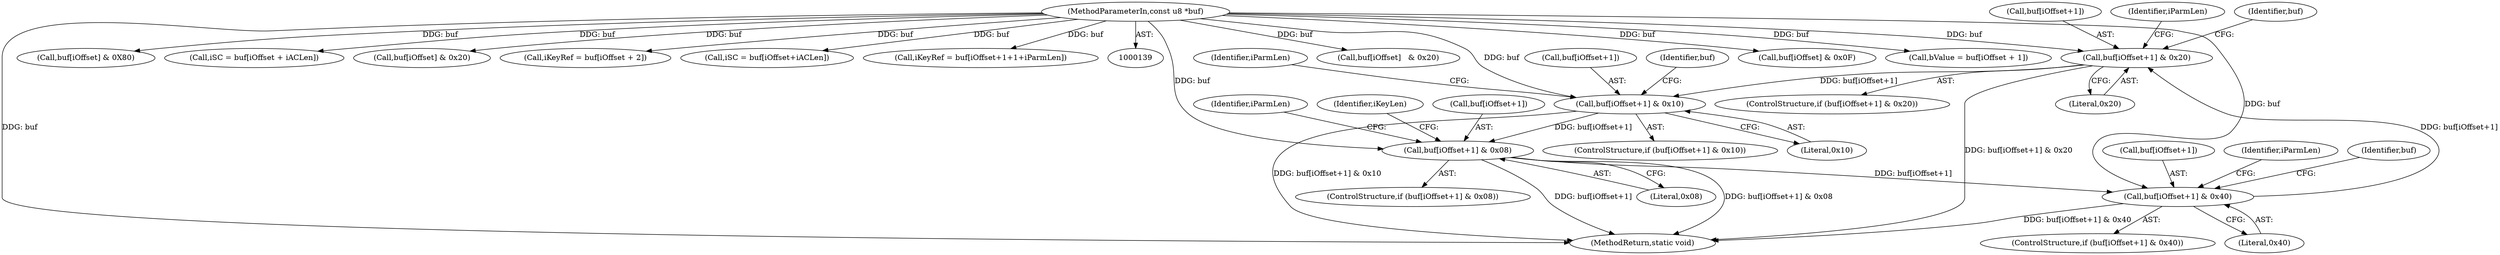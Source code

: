 digraph "0_OpenSC_8fe377e93b4b56060e5bbfb6f3142ceaeca744fa_17@array" {
"1000228" [label="(Call,buf[iOffset+1] & 0x20)"];
"1000218" [label="(Call,buf[iOffset+1] & 0x40)"];
"1000248" [label="(Call,buf[iOffset+1] & 0x08)"];
"1000238" [label="(Call,buf[iOffset+1] & 0x10)"];
"1000228" [label="(Call,buf[iOffset+1] & 0x20)"];
"1000141" [label="(MethodParameterIn,const u8 *buf)"];
"1000210" [label="(Call,buf[iOffset]   & 0x20)"];
"1000227" [label="(ControlStructure,if (buf[iOffset+1] & 0x20))"];
"1000175" [label="(Call,buf[iOffset] & 0x0F)"];
"1000246" [label="(Identifier,iParmLen)"];
"1000256" [label="(Identifier,iParmLen)"];
"1000234" [label="(Literal,0x20)"];
"1000238" [label="(Call,buf[iOffset+1] & 0x10)"];
"1000219" [label="(Call,buf[iOffset+1])"];
"1000472" [label="(Call,bValue = buf[iOffset + 1])"];
"1000226" [label="(Identifier,iParmLen)"];
"1000240" [label="(Identifier,buf)"];
"1000141" [label="(MethodParameterIn,const u8 *buf)"];
"1000195" [label="(Call,buf[iOffset] & 0X80)"];
"1000519" [label="(MethodReturn,static void)"];
"1000254" [label="(Literal,0x08)"];
"1000413" [label="(Call,iSC = buf[iOffset + iACLen])"];
"1000237" [label="(ControlStructure,if (buf[iOffset+1] & 0x10))"];
"1000239" [label="(Call,buf[iOffset+1])"];
"1000230" [label="(Identifier,buf)"];
"1000250" [label="(Identifier,buf)"];
"1000247" [label="(ControlStructure,if (buf[iOffset+1] & 0x08))"];
"1000399" [label="(Call,buf[iOffset] & 0x20)"];
"1000229" [label="(Call,buf[iOffset+1])"];
"1000462" [label="(Call,iKeyRef = buf[iOffset + 2])"];
"1000244" [label="(Literal,0x10)"];
"1000224" [label="(Literal,0x40)"];
"1000268" [label="(Call,iSC = buf[iOffset+iACLen])"];
"1000217" [label="(ControlStructure,if (buf[iOffset+1] & 0x40))"];
"1000258" [label="(Identifier,iKeyLen)"];
"1000323" [label="(Call,iKeyRef = buf[iOffset+1+1+iParmLen])"];
"1000248" [label="(Call,buf[iOffset+1] & 0x08)"];
"1000236" [label="(Identifier,iParmLen)"];
"1000249" [label="(Call,buf[iOffset+1])"];
"1000228" [label="(Call,buf[iOffset+1] & 0x20)"];
"1000218" [label="(Call,buf[iOffset+1] & 0x40)"];
"1000228" -> "1000227"  [label="AST: "];
"1000228" -> "1000234"  [label="CFG: "];
"1000229" -> "1000228"  [label="AST: "];
"1000234" -> "1000228"  [label="AST: "];
"1000236" -> "1000228"  [label="CFG: "];
"1000240" -> "1000228"  [label="CFG: "];
"1000228" -> "1000519"  [label="DDG: buf[iOffset+1] & 0x20"];
"1000218" -> "1000228"  [label="DDG: buf[iOffset+1]"];
"1000141" -> "1000228"  [label="DDG: buf"];
"1000228" -> "1000238"  [label="DDG: buf[iOffset+1]"];
"1000218" -> "1000217"  [label="AST: "];
"1000218" -> "1000224"  [label="CFG: "];
"1000219" -> "1000218"  [label="AST: "];
"1000224" -> "1000218"  [label="AST: "];
"1000226" -> "1000218"  [label="CFG: "];
"1000230" -> "1000218"  [label="CFG: "];
"1000218" -> "1000519"  [label="DDG: buf[iOffset+1] & 0x40"];
"1000248" -> "1000218"  [label="DDG: buf[iOffset+1]"];
"1000141" -> "1000218"  [label="DDG: buf"];
"1000248" -> "1000247"  [label="AST: "];
"1000248" -> "1000254"  [label="CFG: "];
"1000249" -> "1000248"  [label="AST: "];
"1000254" -> "1000248"  [label="AST: "];
"1000256" -> "1000248"  [label="CFG: "];
"1000258" -> "1000248"  [label="CFG: "];
"1000248" -> "1000519"  [label="DDG: buf[iOffset+1] & 0x08"];
"1000248" -> "1000519"  [label="DDG: buf[iOffset+1]"];
"1000238" -> "1000248"  [label="DDG: buf[iOffset+1]"];
"1000141" -> "1000248"  [label="DDG: buf"];
"1000238" -> "1000237"  [label="AST: "];
"1000238" -> "1000244"  [label="CFG: "];
"1000239" -> "1000238"  [label="AST: "];
"1000244" -> "1000238"  [label="AST: "];
"1000246" -> "1000238"  [label="CFG: "];
"1000250" -> "1000238"  [label="CFG: "];
"1000238" -> "1000519"  [label="DDG: buf[iOffset+1] & 0x10"];
"1000141" -> "1000238"  [label="DDG: buf"];
"1000141" -> "1000139"  [label="AST: "];
"1000141" -> "1000519"  [label="DDG: buf"];
"1000141" -> "1000175"  [label="DDG: buf"];
"1000141" -> "1000195"  [label="DDG: buf"];
"1000141" -> "1000210"  [label="DDG: buf"];
"1000141" -> "1000268"  [label="DDG: buf"];
"1000141" -> "1000323"  [label="DDG: buf"];
"1000141" -> "1000399"  [label="DDG: buf"];
"1000141" -> "1000413"  [label="DDG: buf"];
"1000141" -> "1000462"  [label="DDG: buf"];
"1000141" -> "1000472"  [label="DDG: buf"];
}
